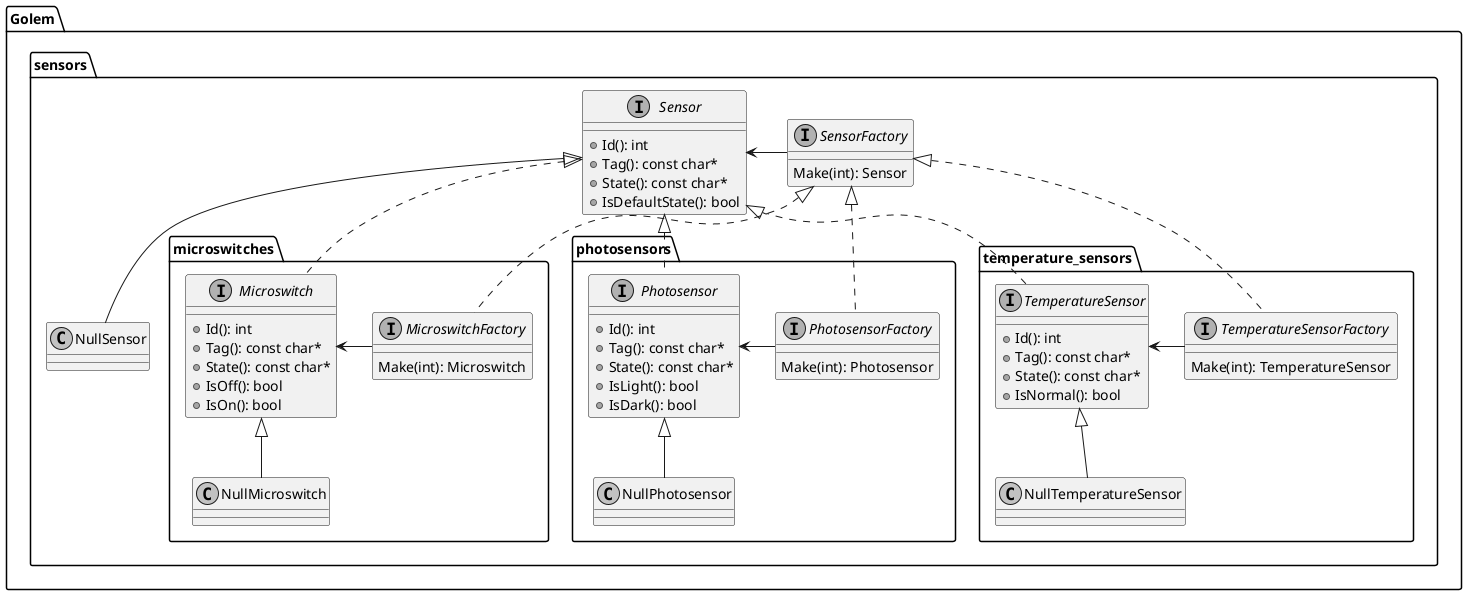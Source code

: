 ﻿@startuml sensor_class_diagram
skinparam {
    defaultFontName Ricty Diminished
    monochrome true
}

package Golem {
    folder sensors {
        interface Sensor {
            + Id(): int
            + Tag(): const char*
            + State(): const char*
            + IsDefaultState(): bool
        }
        interface SensorFactory {
            Make(int): Sensor
        }
        class NullSensor
        folder microswitches {
            interface Microswitch {
                + Id(): int
                + Tag(): const char*
                + State(): const char*
                + IsOff(): bool
                + IsOn(): bool
            }
            interface MicroswitchFactory {
                Make(int): Microswitch
            }
            class NullMicroswitch
            Microswitch <|-- NullMicroswitch
            Microswitch <- MicroswitchFactory
        }
        folder photosensors {
            interface Photosensor {
                + Id(): int
                + Tag(): const char*
                + State(): const char*
                + IsLight(): bool
                + IsDark(): bool
            }
            interface PhotosensorFactory {
                Make(int): Photosensor
            }
            class NullPhotosensor
            Photosensor <|-- NullPhotosensor
            Photosensor <- PhotosensorFactory
        }
        folder temperature_sensors {
            interface TemperatureSensor {
                + Id(): int
                + Tag(): const char*
                + State(): const char*
                + IsNormal(): bool
            }
            interface TemperatureSensorFactory {
                Make(int): TemperatureSensor
            }
            class NullTemperatureSensor
            TemperatureSensor <|-- NullTemperatureSensor
            TemperatureSensor <- TemperatureSensorFactory
        }
        Sensor <|-- NullSensor
        Sensor <- SensorFactory
        Sensor <|.. Microswitch
        SensorFactory <|.. MicroswitchFactory
        Sensor <|.. Photosensor
        SensorFactory <|.. PhotosensorFactory
        Sensor <|.. TemperatureSensor
        SensorFactory <|.. TemperatureSensorFactory
    }
}
@enduml
